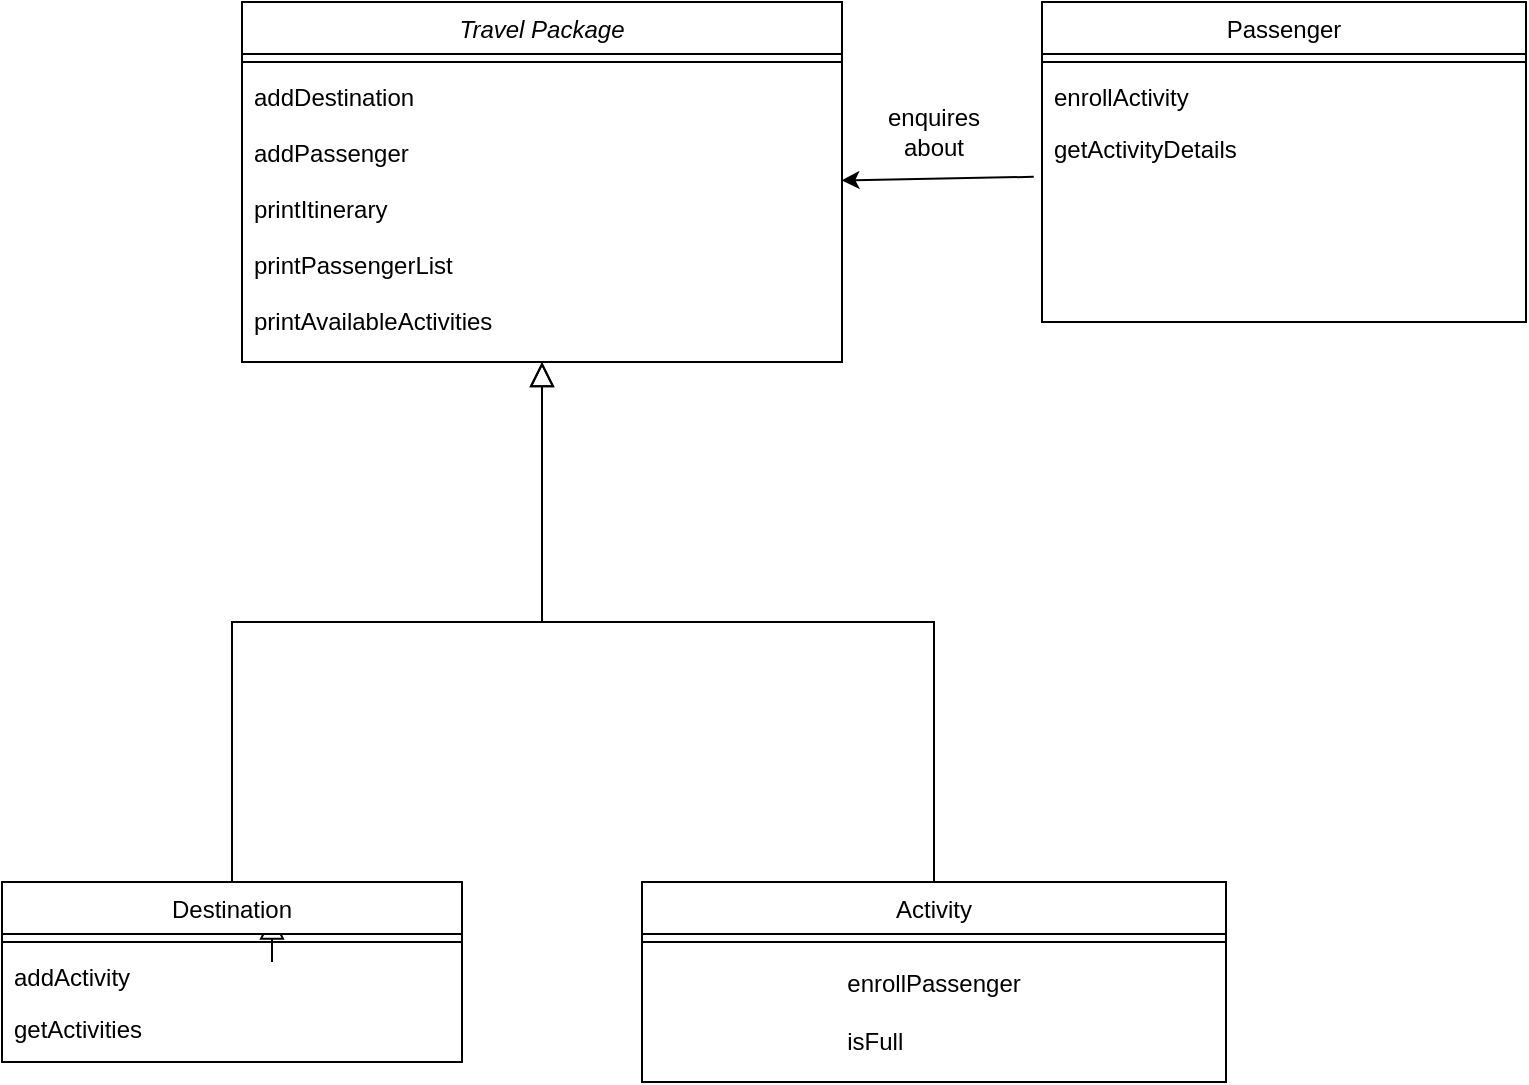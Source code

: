 <mxfile version="23.1.4" type="device">
  <diagram id="C5RBs43oDa-KdzZeNtuy" name="Page-1">
    <mxGraphModel dx="1290" dy="557" grid="1" gridSize="10" guides="1" tooltips="1" connect="1" arrows="1" fold="1" page="1" pageScale="1" pageWidth="827" pageHeight="1169" math="0" shadow="0">
      <root>
        <mxCell id="WIyWlLk6GJQsqaUBKTNV-0" />
        <mxCell id="WIyWlLk6GJQsqaUBKTNV-1" parent="WIyWlLk6GJQsqaUBKTNV-0" />
        <mxCell id="2oPtb7WiogGyU3O6C7Ju-14" value="Travel Package" style="swimlane;fontStyle=2;align=center;verticalAlign=top;childLayout=stackLayout;horizontal=1;startSize=26;horizontalStack=0;resizeParent=1;resizeLast=0;collapsible=1;marginBottom=0;rounded=0;shadow=0;strokeWidth=1;" vertex="1" parent="WIyWlLk6GJQsqaUBKTNV-1">
          <mxGeometry x="130" y="120" width="300" height="180" as="geometry">
            <mxRectangle x="230" y="140" width="160" height="26" as="alternateBounds" />
          </mxGeometry>
        </mxCell>
        <mxCell id="2oPtb7WiogGyU3O6C7Ju-18" value="" style="line;html=1;strokeWidth=1;align=left;verticalAlign=middle;spacingTop=-1;spacingLeft=3;spacingRight=3;rotatable=0;labelPosition=right;points=[];portConstraint=eastwest;" vertex="1" parent="2oPtb7WiogGyU3O6C7Ju-14">
          <mxGeometry y="26" width="300" height="8" as="geometry" />
        </mxCell>
        <mxCell id="2oPtb7WiogGyU3O6C7Ju-19" value="addDestination&#xa;&#xa;addPassenger&#xa;&#xa;printItinerary&#xa;&#xa;printPassengerList&#xa;&#xa;printAvailableActivities" style="text;align=left;verticalAlign=top;spacingLeft=4;spacingRight=4;overflow=hidden;rotatable=0;points=[[0,0.5],[1,0.5]];portConstraint=eastwest;" vertex="1" parent="2oPtb7WiogGyU3O6C7Ju-14">
          <mxGeometry y="34" width="300" height="146" as="geometry" />
        </mxCell>
        <mxCell id="2oPtb7WiogGyU3O6C7Ju-20" value="" style="endArrow=block;endSize=10;endFill=0;shadow=0;strokeWidth=1;rounded=0;edgeStyle=elbowEdgeStyle;elbow=vertical;" edge="1" parent="WIyWlLk6GJQsqaUBKTNV-1" target="2oPtb7WiogGyU3O6C7Ju-14" source="2oPtb7WiogGyU3O6C7Ju-28">
          <mxGeometry width="160" relative="1" as="geometry">
            <mxPoint x="145" y="600" as="sourcePoint" />
            <mxPoint x="210" y="213" as="targetPoint" />
          </mxGeometry>
        </mxCell>
        <mxCell id="2oPtb7WiogGyU3O6C7Ju-21" value="Activity" style="swimlane;fontStyle=0;align=center;verticalAlign=top;childLayout=stackLayout;horizontal=1;startSize=26;horizontalStack=0;resizeParent=1;resizeLast=0;collapsible=1;marginBottom=0;rounded=0;shadow=0;strokeWidth=1;" vertex="1" parent="WIyWlLk6GJQsqaUBKTNV-1">
          <mxGeometry x="330" y="560" width="292" height="100" as="geometry">
            <mxRectangle x="340" y="380" width="170" height="26" as="alternateBounds" />
          </mxGeometry>
        </mxCell>
        <mxCell id="2oPtb7WiogGyU3O6C7Ju-23" value="" style="line;html=1;strokeWidth=1;align=left;verticalAlign=middle;spacingTop=-1;spacingLeft=3;spacingRight=3;rotatable=0;labelPosition=right;points=[];portConstraint=eastwest;" vertex="1" parent="2oPtb7WiogGyU3O6C7Ju-21">
          <mxGeometry y="26" width="292" height="8" as="geometry" />
        </mxCell>
        <mxCell id="2oPtb7WiogGyU3O6C7Ju-24" value="&lt;div style=&quot;text-align: left;&quot;&gt;&lt;span style=&quot;background-color: initial;&quot;&gt;enrollPassenger&lt;/span&gt;&lt;/div&gt;&lt;div style=&quot;text-align: left;&quot;&gt;&lt;span style=&quot;background-color: initial;&quot;&gt;&lt;br&gt;&lt;/span&gt;&lt;/div&gt;&lt;div style=&quot;text-align: left;&quot;&gt;&lt;span style=&quot;background-color: initial;&quot;&gt;isFull&amp;nbsp;&lt;/span&gt;&lt;br&gt;&lt;/div&gt;" style="text;html=1;align=center;verticalAlign=middle;whiteSpace=wrap;rounded=0;" vertex="1" parent="2oPtb7WiogGyU3O6C7Ju-21">
          <mxGeometry y="34" width="292" height="62" as="geometry" />
        </mxCell>
        <mxCell id="2oPtb7WiogGyU3O6C7Ju-25" value="" style="endArrow=block;endSize=10;endFill=0;shadow=0;strokeWidth=1;rounded=0;edgeStyle=elbowEdgeStyle;elbow=vertical;" edge="1" parent="WIyWlLk6GJQsqaUBKTNV-1" source="2oPtb7WiogGyU3O6C7Ju-21" target="2oPtb7WiogGyU3O6C7Ju-14">
          <mxGeometry width="160" relative="1" as="geometry">
            <mxPoint x="220" y="383" as="sourcePoint" />
            <mxPoint x="320" y="281" as="targetPoint" />
          </mxGeometry>
        </mxCell>
        <mxCell id="2oPtb7WiogGyU3O6C7Ju-26" value="" style="endArrow=classic;html=1;rounded=0;entryX=0.999;entryY=0.378;entryDx=0;entryDy=0;entryPerimeter=0;exitX=-0.017;exitY=1.054;exitDx=0;exitDy=0;exitPerimeter=0;" edge="1" parent="WIyWlLk6GJQsqaUBKTNV-1" target="2oPtb7WiogGyU3O6C7Ju-19" source="2oPtb7WiogGyU3O6C7Ju-42">
          <mxGeometry width="50" height="50" relative="1" as="geometry">
            <mxPoint x="508" y="209.4" as="sourcePoint" />
            <mxPoint x="397.8" y="210.606" as="targetPoint" />
          </mxGeometry>
        </mxCell>
        <mxCell id="2oPtb7WiogGyU3O6C7Ju-27" value="enquires about" style="text;html=1;align=center;verticalAlign=middle;whiteSpace=wrap;rounded=0;" vertex="1" parent="WIyWlLk6GJQsqaUBKTNV-1">
          <mxGeometry x="446" y="170" width="60" height="30" as="geometry" />
        </mxCell>
        <mxCell id="2oPtb7WiogGyU3O6C7Ju-34" value="Passenger" style="swimlane;fontStyle=0;align=center;verticalAlign=top;childLayout=stackLayout;horizontal=1;startSize=26;horizontalStack=0;resizeParent=1;resizeLast=0;collapsible=1;marginBottom=0;rounded=0;shadow=0;strokeWidth=1;" vertex="1" parent="WIyWlLk6GJQsqaUBKTNV-1">
          <mxGeometry x="530" y="120" width="242" height="160" as="geometry">
            <mxRectangle x="550" y="140" width="160" height="26" as="alternateBounds" />
          </mxGeometry>
        </mxCell>
        <mxCell id="2oPtb7WiogGyU3O6C7Ju-40" value="" style="line;html=1;strokeWidth=1;align=left;verticalAlign=middle;spacingTop=-1;spacingLeft=3;spacingRight=3;rotatable=0;labelPosition=right;points=[];portConstraint=eastwest;" vertex="1" parent="2oPtb7WiogGyU3O6C7Ju-34">
          <mxGeometry y="26" width="242" height="8" as="geometry" />
        </mxCell>
        <mxCell id="2oPtb7WiogGyU3O6C7Ju-41" value="enrollActivity " style="text;align=left;verticalAlign=top;spacingLeft=4;spacingRight=4;overflow=hidden;rotatable=0;points=[[0,0.5],[1,0.5]];portConstraint=eastwest;" vertex="1" parent="2oPtb7WiogGyU3O6C7Ju-34">
          <mxGeometry y="34" width="242" height="26" as="geometry" />
        </mxCell>
        <mxCell id="2oPtb7WiogGyU3O6C7Ju-42" value="getActivityDetails" style="text;align=left;verticalAlign=top;spacingLeft=4;spacingRight=4;overflow=hidden;rotatable=0;points=[[0,0.5],[1,0.5]];portConstraint=eastwest;" vertex="1" parent="2oPtb7WiogGyU3O6C7Ju-34">
          <mxGeometry y="60" width="242" height="26" as="geometry" />
        </mxCell>
        <mxCell id="2oPtb7WiogGyU3O6C7Ju-43" value="" style="endArrow=block;endSize=10;endFill=0;shadow=0;strokeWidth=1;rounded=0;edgeStyle=elbowEdgeStyle;elbow=vertical;" edge="1" parent="WIyWlLk6GJQsqaUBKTNV-1" target="2oPtb7WiogGyU3O6C7Ju-28">
          <mxGeometry width="160" relative="1" as="geometry">
            <mxPoint x="145" y="600" as="sourcePoint" />
            <mxPoint x="250" y="300" as="targetPoint" />
          </mxGeometry>
        </mxCell>
        <mxCell id="2oPtb7WiogGyU3O6C7Ju-28" value="Destination" style="swimlane;fontStyle=0;align=center;verticalAlign=top;childLayout=stackLayout;horizontal=1;startSize=26;horizontalStack=0;resizeParent=1;resizeLast=0;collapsible=1;marginBottom=0;rounded=0;shadow=0;strokeWidth=1;" vertex="1" parent="WIyWlLk6GJQsqaUBKTNV-1">
          <mxGeometry x="10" y="560" width="230" height="90" as="geometry">
            <mxRectangle x="130" y="380" width="160" height="26" as="alternateBounds" />
          </mxGeometry>
        </mxCell>
        <mxCell id="2oPtb7WiogGyU3O6C7Ju-31" value="" style="line;html=1;strokeWidth=1;align=left;verticalAlign=middle;spacingTop=-1;spacingLeft=3;spacingRight=3;rotatable=0;labelPosition=right;points=[];portConstraint=eastwest;" vertex="1" parent="2oPtb7WiogGyU3O6C7Ju-28">
          <mxGeometry y="26" width="230" height="8" as="geometry" />
        </mxCell>
        <mxCell id="2oPtb7WiogGyU3O6C7Ju-32" value="addActivity" style="text;align=left;verticalAlign=top;spacingLeft=4;spacingRight=4;overflow=hidden;rotatable=0;points=[[0,0.5],[1,0.5]];portConstraint=eastwest;fontStyle=0" vertex="1" parent="2oPtb7WiogGyU3O6C7Ju-28">
          <mxGeometry y="34" width="230" height="26" as="geometry" />
        </mxCell>
        <mxCell id="2oPtb7WiogGyU3O6C7Ju-33" value="getActivities" style="text;align=left;verticalAlign=top;spacingLeft=4;spacingRight=4;overflow=hidden;rotatable=0;points=[[0,0.5],[1,0.5]];portConstraint=eastwest;" vertex="1" parent="2oPtb7WiogGyU3O6C7Ju-28">
          <mxGeometry y="60" width="230" height="26" as="geometry" />
        </mxCell>
      </root>
    </mxGraphModel>
  </diagram>
</mxfile>
